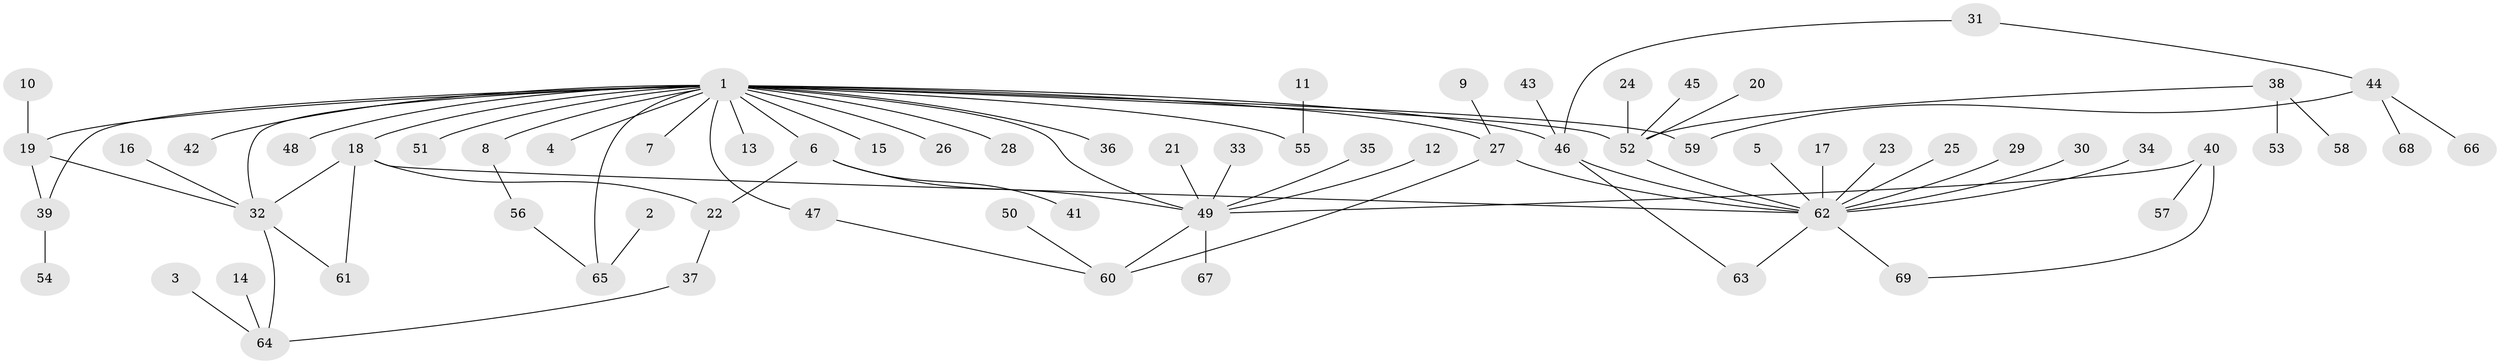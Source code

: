 // original degree distribution, {21: 0.007246376811594203, 7: 0.007246376811594203, 5: 0.057971014492753624, 3: 0.09420289855072464, 6: 0.028985507246376812, 4: 0.036231884057971016, 8: 0.007246376811594203, 11: 0.007246376811594203, 1: 0.5652173913043478, 14: 0.007246376811594203, 2: 0.18115942028985507}
// Generated by graph-tools (version 1.1) at 2025/26/03/09/25 03:26:03]
// undirected, 69 vertices, 84 edges
graph export_dot {
graph [start="1"]
  node [color=gray90,style=filled];
  1;
  2;
  3;
  4;
  5;
  6;
  7;
  8;
  9;
  10;
  11;
  12;
  13;
  14;
  15;
  16;
  17;
  18;
  19;
  20;
  21;
  22;
  23;
  24;
  25;
  26;
  27;
  28;
  29;
  30;
  31;
  32;
  33;
  34;
  35;
  36;
  37;
  38;
  39;
  40;
  41;
  42;
  43;
  44;
  45;
  46;
  47;
  48;
  49;
  50;
  51;
  52;
  53;
  54;
  55;
  56;
  57;
  58;
  59;
  60;
  61;
  62;
  63;
  64;
  65;
  66;
  67;
  68;
  69;
  1 -- 4 [weight=1.0];
  1 -- 6 [weight=1.0];
  1 -- 7 [weight=1.0];
  1 -- 8 [weight=1.0];
  1 -- 13 [weight=1.0];
  1 -- 15 [weight=1.0];
  1 -- 18 [weight=1.0];
  1 -- 19 [weight=1.0];
  1 -- 26 [weight=1.0];
  1 -- 27 [weight=1.0];
  1 -- 28 [weight=1.0];
  1 -- 32 [weight=1.0];
  1 -- 36 [weight=1.0];
  1 -- 39 [weight=1.0];
  1 -- 42 [weight=1.0];
  1 -- 46 [weight=1.0];
  1 -- 47 [weight=1.0];
  1 -- 48 [weight=1.0];
  1 -- 49 [weight=1.0];
  1 -- 51 [weight=1.0];
  1 -- 52 [weight=1.0];
  1 -- 55 [weight=1.0];
  1 -- 59 [weight=2.0];
  1 -- 65 [weight=2.0];
  2 -- 65 [weight=1.0];
  3 -- 64 [weight=1.0];
  5 -- 62 [weight=1.0];
  6 -- 22 [weight=1.0];
  6 -- 41 [weight=1.0];
  6 -- 49 [weight=1.0];
  8 -- 56 [weight=1.0];
  9 -- 27 [weight=1.0];
  10 -- 19 [weight=1.0];
  11 -- 55 [weight=1.0];
  12 -- 49 [weight=1.0];
  14 -- 64 [weight=1.0];
  16 -- 32 [weight=1.0];
  17 -- 62 [weight=1.0];
  18 -- 22 [weight=1.0];
  18 -- 32 [weight=1.0];
  18 -- 61 [weight=1.0];
  18 -- 62 [weight=1.0];
  19 -- 32 [weight=1.0];
  19 -- 39 [weight=1.0];
  20 -- 52 [weight=1.0];
  21 -- 49 [weight=1.0];
  22 -- 37 [weight=1.0];
  23 -- 62 [weight=1.0];
  24 -- 52 [weight=1.0];
  25 -- 62 [weight=1.0];
  27 -- 60 [weight=1.0];
  27 -- 62 [weight=1.0];
  29 -- 62 [weight=1.0];
  30 -- 62 [weight=1.0];
  31 -- 44 [weight=1.0];
  31 -- 46 [weight=1.0];
  32 -- 61 [weight=1.0];
  32 -- 64 [weight=1.0];
  33 -- 49 [weight=1.0];
  34 -- 62 [weight=1.0];
  35 -- 49 [weight=1.0];
  37 -- 64 [weight=1.0];
  38 -- 52 [weight=1.0];
  38 -- 53 [weight=1.0];
  38 -- 58 [weight=1.0];
  39 -- 54 [weight=1.0];
  40 -- 49 [weight=1.0];
  40 -- 57 [weight=1.0];
  40 -- 69 [weight=1.0];
  43 -- 46 [weight=1.0];
  44 -- 59 [weight=1.0];
  44 -- 66 [weight=1.0];
  44 -- 68 [weight=1.0];
  45 -- 52 [weight=1.0];
  46 -- 62 [weight=1.0];
  46 -- 63 [weight=1.0];
  47 -- 60 [weight=1.0];
  49 -- 60 [weight=1.0];
  49 -- 67 [weight=1.0];
  50 -- 60 [weight=1.0];
  52 -- 62 [weight=1.0];
  56 -- 65 [weight=1.0];
  62 -- 63 [weight=1.0];
  62 -- 69 [weight=1.0];
}

